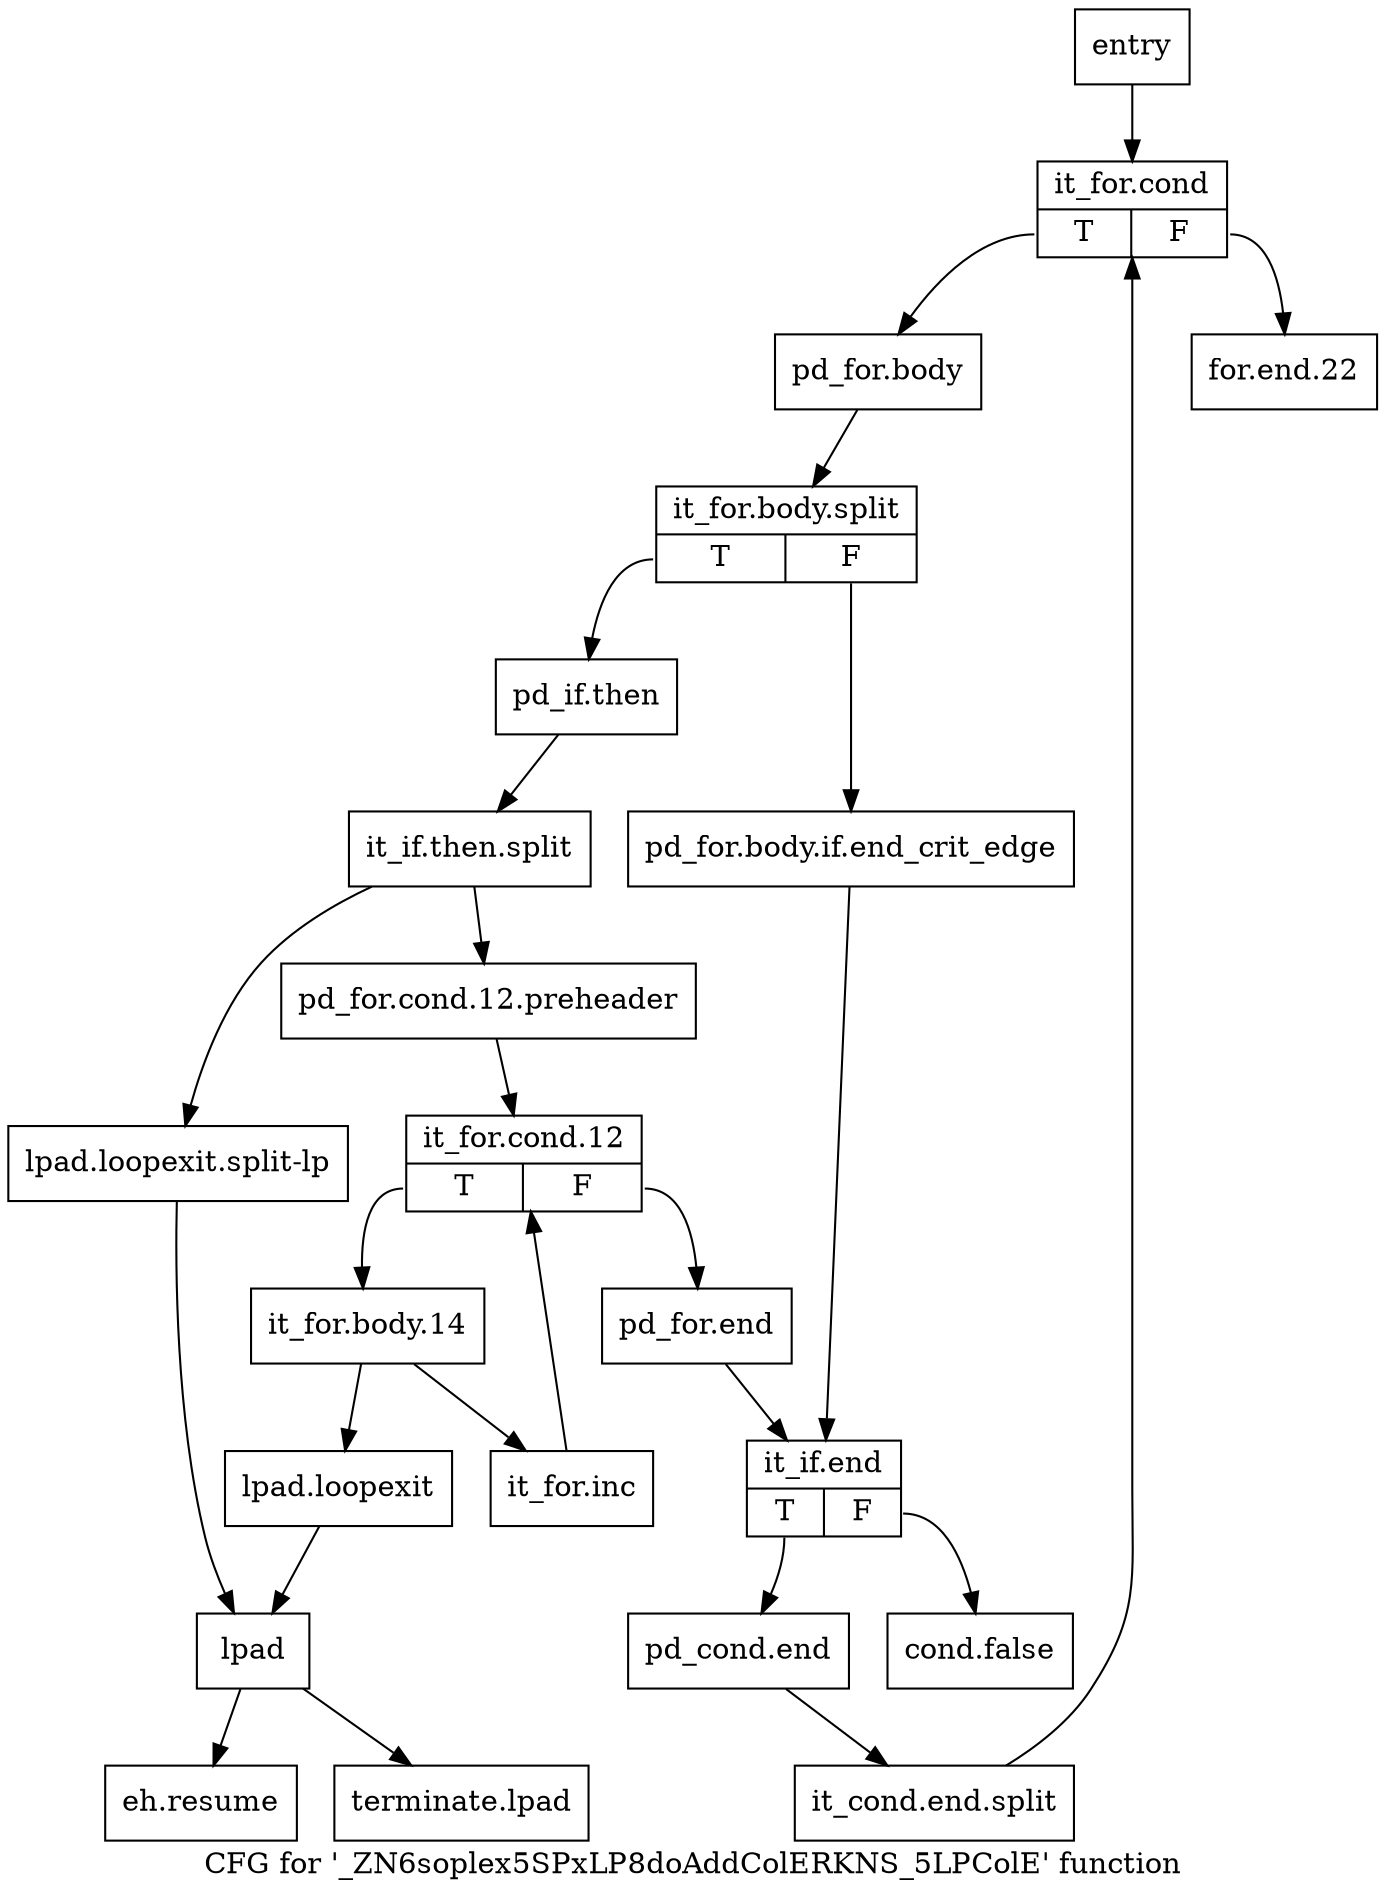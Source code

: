 digraph "CFG for '_ZN6soplex5SPxLP8doAddColERKNS_5LPColE' function" {
	label="CFG for '_ZN6soplex5SPxLP8doAddColERKNS_5LPColE' function";

	Node0x284ded0 [shape=record,label="{entry}"];
	Node0x284ded0 -> Node0x284df20;
	Node0x284df20 [shape=record,label="{it_for.cond|{<s0>T|<s1>F}}"];
	Node0x284df20:s0 -> Node0x284df70;
	Node0x284df20:s1 -> Node0x284eba0;
	Node0x284df70 [shape=record,label="{pd_for.body}"];
	Node0x284df70 -> Node0x32b9220;
	Node0x32b9220 [shape=record,label="{it_for.body.split|{<s0>T|<s1>F}}"];
	Node0x32b9220:s0 -> Node0x284e7e0;
	Node0x32b9220:s1 -> Node0x284dfc0;
	Node0x284dfc0 [shape=record,label="{pd_for.body.if.end_crit_edge}"];
	Node0x284dfc0 -> Node0x284eab0;
	Node0x284e7e0 [shape=record,label="{pd_if.then}"];
	Node0x284e7e0 -> Node0x32b7d30;
	Node0x32b7d30 [shape=record,label="{it_if.then.split}"];
	Node0x32b7d30 -> Node0x284e830;
	Node0x32b7d30 -> Node0x284e9c0;
	Node0x284e830 [shape=record,label="{pd_for.cond.12.preheader}"];
	Node0x284e830 -> Node0x284e880;
	Node0x284e880 [shape=record,label="{it_for.cond.12|{<s0>T|<s1>F}}"];
	Node0x284e880:s0 -> Node0x284e8d0;
	Node0x284e880:s1 -> Node0x284ea60;
	Node0x284e8d0 [shape=record,label="{it_for.body.14}"];
	Node0x284e8d0 -> Node0x284e920;
	Node0x284e8d0 -> Node0x284e970;
	Node0x284e920 [shape=record,label="{it_for.inc}"];
	Node0x284e920 -> Node0x284e880;
	Node0x284e970 [shape=record,label="{lpad.loopexit}"];
	Node0x284e970 -> Node0x284ea10;
	Node0x284e9c0 [shape=record,label="{lpad.loopexit.split-lp}"];
	Node0x284e9c0 -> Node0x284ea10;
	Node0x284ea10 [shape=record,label="{lpad}"];
	Node0x284ea10 -> Node0x284ebf0;
	Node0x284ea10 -> Node0x284ec40;
	Node0x284ea60 [shape=record,label="{pd_for.end}"];
	Node0x284ea60 -> Node0x284eab0;
	Node0x284eab0 [shape=record,label="{it_if.end|{<s0>T|<s1>F}}"];
	Node0x284eab0:s0 -> Node0x284eb50;
	Node0x284eab0:s1 -> Node0x284eb00;
	Node0x284eb00 [shape=record,label="{cond.false}"];
	Node0x284eb50 [shape=record,label="{pd_cond.end}"];
	Node0x284eb50 -> Node0x32b7c40;
	Node0x32b7c40 [shape=record,label="{it_cond.end.split}"];
	Node0x32b7c40 -> Node0x284df20;
	Node0x284eba0 [shape=record,label="{for.end.22}"];
	Node0x284ebf0 [shape=record,label="{eh.resume}"];
	Node0x284ec40 [shape=record,label="{terminate.lpad}"];
}
